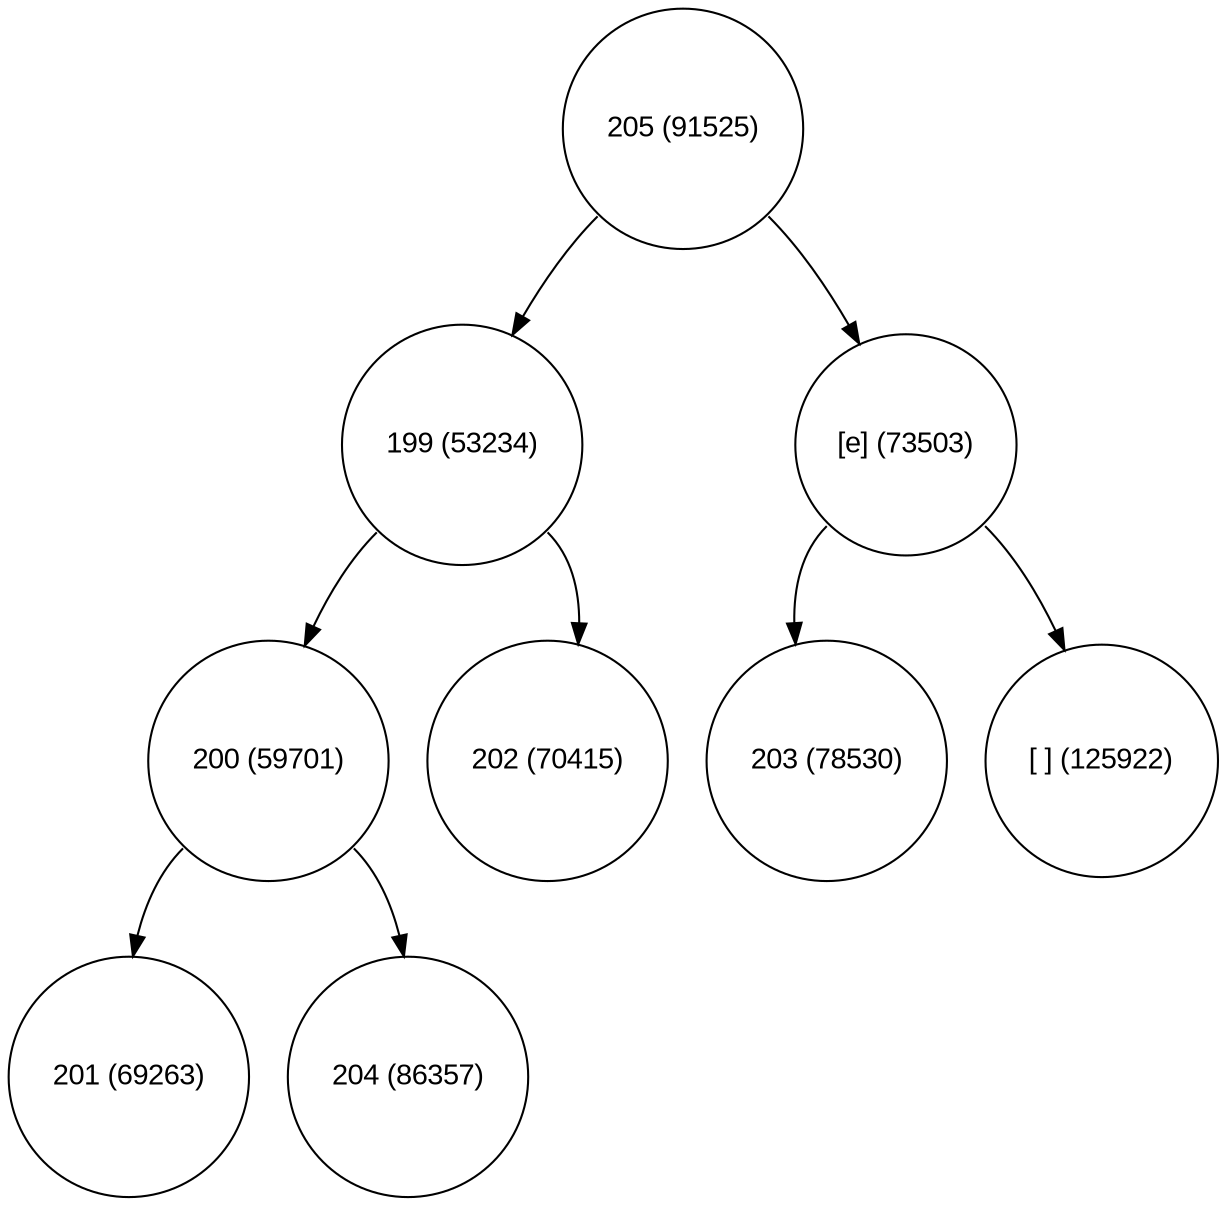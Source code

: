 digraph move_down {
	node [fontname="Arial", shape="circle", width=0.5]; 

	0 [label = "205 (91525)"];
	0:sw -> 1;
	1 [label = "199 (53234)"];
	1:sw -> 3;
	3 [label = "200 (59701)"];
	3:sw -> 7;
	7 [label = "201 (69263)"];
	3:se -> 8;
	8 [label = "204 (86357)"];
	1:se -> 4;
	4 [label = "202 (70415)"];
	0:se -> 2;
	2 [label = "[e] (73503)"];
	2:sw -> 5;
	5 [label = "203 (78530)"];
	2:se -> 6;
	6 [label = "[ ] (125922)"];
}

